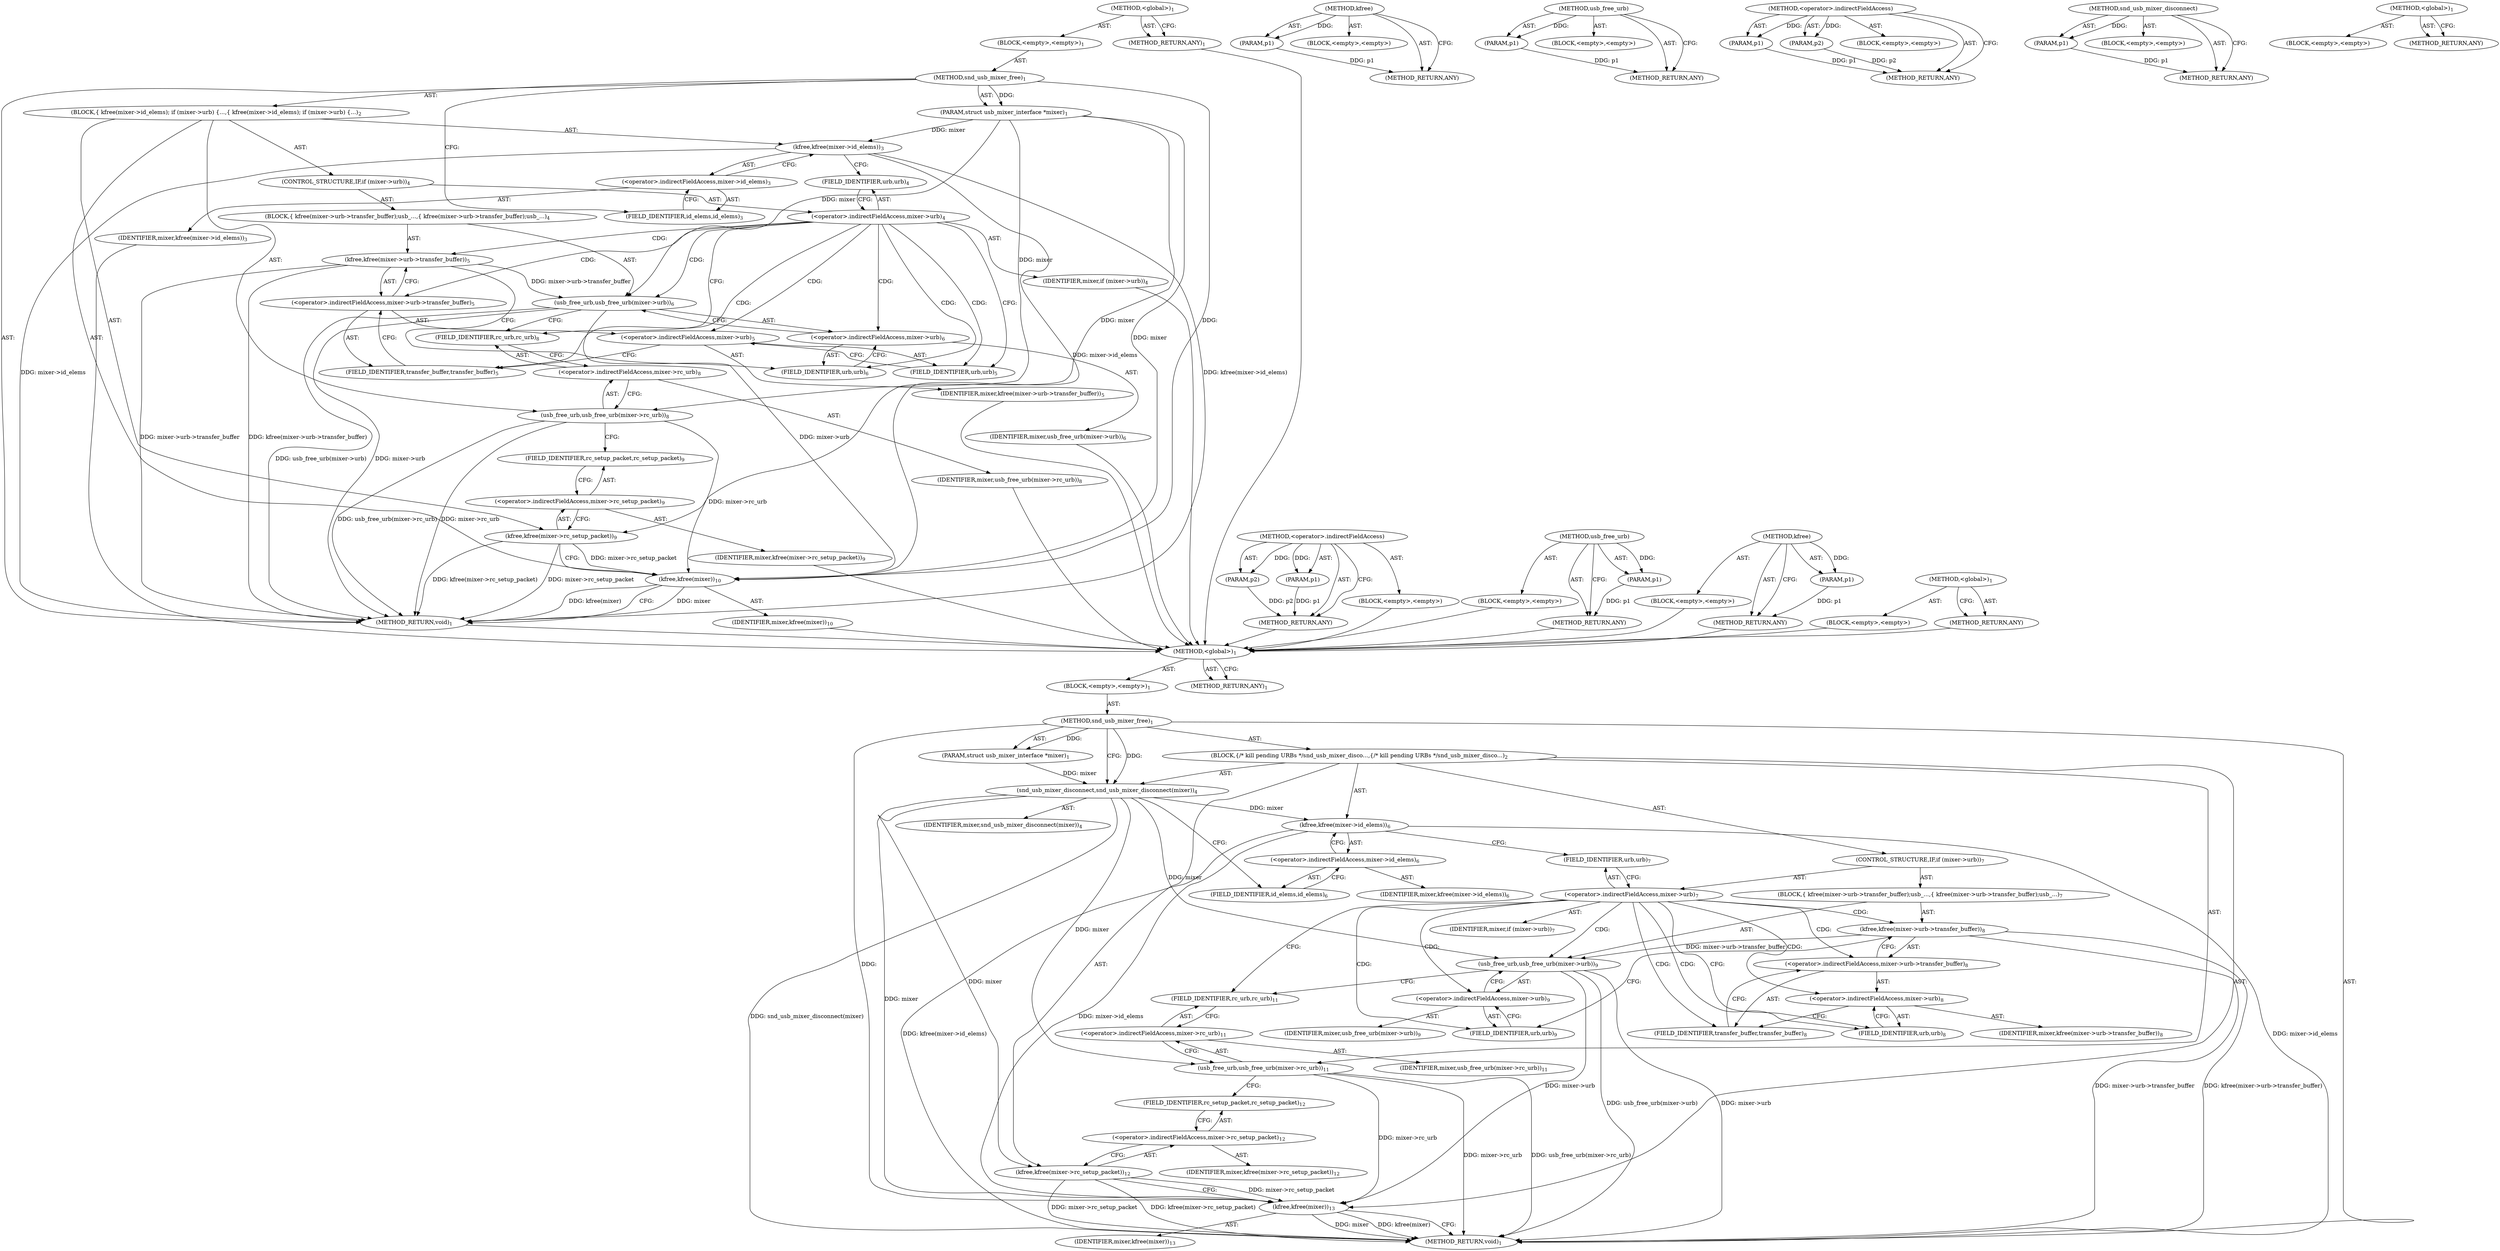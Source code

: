 digraph "&lt;global&gt;" {
vulnerable_6 [label=<(METHOD,&lt;global&gt;)<SUB>1</SUB>>];
vulnerable_7 [label=<(BLOCK,&lt;empty&gt;,&lt;empty&gt;)<SUB>1</SUB>>];
vulnerable_8 [label=<(METHOD,snd_usb_mixer_free)<SUB>1</SUB>>];
vulnerable_9 [label=<(PARAM,struct usb_mixer_interface *mixer)<SUB>1</SUB>>];
vulnerable_10 [label=<(BLOCK,{
 	kfree(mixer-&gt;id_elems);
 	if (mixer-&gt;urb) {...,{
 	kfree(mixer-&gt;id_elems);
 	if (mixer-&gt;urb) {...)<SUB>2</SUB>>];
vulnerable_11 [label=<(kfree,kfree(mixer-&gt;id_elems))<SUB>3</SUB>>];
vulnerable_12 [label=<(&lt;operator&gt;.indirectFieldAccess,mixer-&gt;id_elems)<SUB>3</SUB>>];
vulnerable_13 [label=<(IDENTIFIER,mixer,kfree(mixer-&gt;id_elems))<SUB>3</SUB>>];
vulnerable_14 [label=<(FIELD_IDENTIFIER,id_elems,id_elems)<SUB>3</SUB>>];
vulnerable_15 [label=<(CONTROL_STRUCTURE,IF,if (mixer-&gt;urb))<SUB>4</SUB>>];
vulnerable_16 [label=<(&lt;operator&gt;.indirectFieldAccess,mixer-&gt;urb)<SUB>4</SUB>>];
vulnerable_17 [label=<(IDENTIFIER,mixer,if (mixer-&gt;urb))<SUB>4</SUB>>];
vulnerable_18 [label=<(FIELD_IDENTIFIER,urb,urb)<SUB>4</SUB>>];
vulnerable_19 [label=<(BLOCK,{
 		kfree(mixer-&gt;urb-&gt;transfer_buffer);
		usb_...,{
 		kfree(mixer-&gt;urb-&gt;transfer_buffer);
		usb_...)<SUB>4</SUB>>];
vulnerable_20 [label=<(kfree,kfree(mixer-&gt;urb-&gt;transfer_buffer))<SUB>5</SUB>>];
vulnerable_21 [label=<(&lt;operator&gt;.indirectFieldAccess,mixer-&gt;urb-&gt;transfer_buffer)<SUB>5</SUB>>];
vulnerable_22 [label=<(&lt;operator&gt;.indirectFieldAccess,mixer-&gt;urb)<SUB>5</SUB>>];
vulnerable_23 [label=<(IDENTIFIER,mixer,kfree(mixer-&gt;urb-&gt;transfer_buffer))<SUB>5</SUB>>];
vulnerable_24 [label=<(FIELD_IDENTIFIER,urb,urb)<SUB>5</SUB>>];
vulnerable_25 [label=<(FIELD_IDENTIFIER,transfer_buffer,transfer_buffer)<SUB>5</SUB>>];
vulnerable_26 [label=<(usb_free_urb,usb_free_urb(mixer-&gt;urb))<SUB>6</SUB>>];
vulnerable_27 [label=<(&lt;operator&gt;.indirectFieldAccess,mixer-&gt;urb)<SUB>6</SUB>>];
vulnerable_28 [label=<(IDENTIFIER,mixer,usb_free_urb(mixer-&gt;urb))<SUB>6</SUB>>];
vulnerable_29 [label=<(FIELD_IDENTIFIER,urb,urb)<SUB>6</SUB>>];
vulnerable_30 [label=<(usb_free_urb,usb_free_urb(mixer-&gt;rc_urb))<SUB>8</SUB>>];
vulnerable_31 [label=<(&lt;operator&gt;.indirectFieldAccess,mixer-&gt;rc_urb)<SUB>8</SUB>>];
vulnerable_32 [label=<(IDENTIFIER,mixer,usb_free_urb(mixer-&gt;rc_urb))<SUB>8</SUB>>];
vulnerable_33 [label=<(FIELD_IDENTIFIER,rc_urb,rc_urb)<SUB>8</SUB>>];
vulnerable_34 [label=<(kfree,kfree(mixer-&gt;rc_setup_packet))<SUB>9</SUB>>];
vulnerable_35 [label=<(&lt;operator&gt;.indirectFieldAccess,mixer-&gt;rc_setup_packet)<SUB>9</SUB>>];
vulnerable_36 [label=<(IDENTIFIER,mixer,kfree(mixer-&gt;rc_setup_packet))<SUB>9</SUB>>];
vulnerable_37 [label=<(FIELD_IDENTIFIER,rc_setup_packet,rc_setup_packet)<SUB>9</SUB>>];
vulnerable_38 [label=<(kfree,kfree(mixer))<SUB>10</SUB>>];
vulnerable_39 [label=<(IDENTIFIER,mixer,kfree(mixer))<SUB>10</SUB>>];
vulnerable_40 [label=<(METHOD_RETURN,void)<SUB>1</SUB>>];
vulnerable_42 [label=<(METHOD_RETURN,ANY)<SUB>1</SUB>>];
vulnerable_61 [label=<(METHOD,&lt;operator&gt;.indirectFieldAccess)>];
vulnerable_62 [label=<(PARAM,p1)>];
vulnerable_63 [label=<(PARAM,p2)>];
vulnerable_64 [label=<(BLOCK,&lt;empty&gt;,&lt;empty&gt;)>];
vulnerable_65 [label=<(METHOD_RETURN,ANY)>];
vulnerable_66 [label=<(METHOD,usb_free_urb)>];
vulnerable_67 [label=<(PARAM,p1)>];
vulnerable_68 [label=<(BLOCK,&lt;empty&gt;,&lt;empty&gt;)>];
vulnerable_69 [label=<(METHOD_RETURN,ANY)>];
vulnerable_57 [label=<(METHOD,kfree)>];
vulnerable_58 [label=<(PARAM,p1)>];
vulnerable_59 [label=<(BLOCK,&lt;empty&gt;,&lt;empty&gt;)>];
vulnerable_60 [label=<(METHOD_RETURN,ANY)>];
vulnerable_51 [label=<(METHOD,&lt;global&gt;)<SUB>1</SUB>>];
vulnerable_52 [label=<(BLOCK,&lt;empty&gt;,&lt;empty&gt;)>];
vulnerable_53 [label=<(METHOD_RETURN,ANY)>];
fixed_6 [label=<(METHOD,&lt;global&gt;)<SUB>1</SUB>>];
fixed_7 [label=<(BLOCK,&lt;empty&gt;,&lt;empty&gt;)<SUB>1</SUB>>];
fixed_8 [label=<(METHOD,snd_usb_mixer_free)<SUB>1</SUB>>];
fixed_9 [label=<(PARAM,struct usb_mixer_interface *mixer)<SUB>1</SUB>>];
fixed_10 [label=<(BLOCK,{
	/* kill pending URBs */
	snd_usb_mixer_disco...,{
	/* kill pending URBs */
	snd_usb_mixer_disco...)<SUB>2</SUB>>];
fixed_11 [label=<(snd_usb_mixer_disconnect,snd_usb_mixer_disconnect(mixer))<SUB>4</SUB>>];
fixed_12 [label=<(IDENTIFIER,mixer,snd_usb_mixer_disconnect(mixer))<SUB>4</SUB>>];
fixed_13 [label=<(kfree,kfree(mixer-&gt;id_elems))<SUB>6</SUB>>];
fixed_14 [label=<(&lt;operator&gt;.indirectFieldAccess,mixer-&gt;id_elems)<SUB>6</SUB>>];
fixed_15 [label=<(IDENTIFIER,mixer,kfree(mixer-&gt;id_elems))<SUB>6</SUB>>];
fixed_16 [label=<(FIELD_IDENTIFIER,id_elems,id_elems)<SUB>6</SUB>>];
fixed_17 [label=<(CONTROL_STRUCTURE,IF,if (mixer-&gt;urb))<SUB>7</SUB>>];
fixed_18 [label=<(&lt;operator&gt;.indirectFieldAccess,mixer-&gt;urb)<SUB>7</SUB>>];
fixed_19 [label=<(IDENTIFIER,mixer,if (mixer-&gt;urb))<SUB>7</SUB>>];
fixed_20 [label=<(FIELD_IDENTIFIER,urb,urb)<SUB>7</SUB>>];
fixed_21 [label=<(BLOCK,{
 		kfree(mixer-&gt;urb-&gt;transfer_buffer);
		usb_...,{
 		kfree(mixer-&gt;urb-&gt;transfer_buffer);
		usb_...)<SUB>7</SUB>>];
fixed_22 [label=<(kfree,kfree(mixer-&gt;urb-&gt;transfer_buffer))<SUB>8</SUB>>];
fixed_23 [label=<(&lt;operator&gt;.indirectFieldAccess,mixer-&gt;urb-&gt;transfer_buffer)<SUB>8</SUB>>];
fixed_24 [label=<(&lt;operator&gt;.indirectFieldAccess,mixer-&gt;urb)<SUB>8</SUB>>];
fixed_25 [label=<(IDENTIFIER,mixer,kfree(mixer-&gt;urb-&gt;transfer_buffer))<SUB>8</SUB>>];
fixed_26 [label=<(FIELD_IDENTIFIER,urb,urb)<SUB>8</SUB>>];
fixed_27 [label=<(FIELD_IDENTIFIER,transfer_buffer,transfer_buffer)<SUB>8</SUB>>];
fixed_28 [label=<(usb_free_urb,usb_free_urb(mixer-&gt;urb))<SUB>9</SUB>>];
fixed_29 [label=<(&lt;operator&gt;.indirectFieldAccess,mixer-&gt;urb)<SUB>9</SUB>>];
fixed_30 [label=<(IDENTIFIER,mixer,usb_free_urb(mixer-&gt;urb))<SUB>9</SUB>>];
fixed_31 [label=<(FIELD_IDENTIFIER,urb,urb)<SUB>9</SUB>>];
fixed_32 [label=<(usb_free_urb,usb_free_urb(mixer-&gt;rc_urb))<SUB>11</SUB>>];
fixed_33 [label=<(&lt;operator&gt;.indirectFieldAccess,mixer-&gt;rc_urb)<SUB>11</SUB>>];
fixed_34 [label=<(IDENTIFIER,mixer,usb_free_urb(mixer-&gt;rc_urb))<SUB>11</SUB>>];
fixed_35 [label=<(FIELD_IDENTIFIER,rc_urb,rc_urb)<SUB>11</SUB>>];
fixed_36 [label=<(kfree,kfree(mixer-&gt;rc_setup_packet))<SUB>12</SUB>>];
fixed_37 [label=<(&lt;operator&gt;.indirectFieldAccess,mixer-&gt;rc_setup_packet)<SUB>12</SUB>>];
fixed_38 [label=<(IDENTIFIER,mixer,kfree(mixer-&gt;rc_setup_packet))<SUB>12</SUB>>];
fixed_39 [label=<(FIELD_IDENTIFIER,rc_setup_packet,rc_setup_packet)<SUB>12</SUB>>];
fixed_40 [label=<(kfree,kfree(mixer))<SUB>13</SUB>>];
fixed_41 [label=<(IDENTIFIER,mixer,kfree(mixer))<SUB>13</SUB>>];
fixed_42 [label=<(METHOD_RETURN,void)<SUB>1</SUB>>];
fixed_44 [label=<(METHOD_RETURN,ANY)<SUB>1</SUB>>];
fixed_63 [label=<(METHOD,kfree)>];
fixed_64 [label=<(PARAM,p1)>];
fixed_65 [label=<(BLOCK,&lt;empty&gt;,&lt;empty&gt;)>];
fixed_66 [label=<(METHOD_RETURN,ANY)>];
fixed_72 [label=<(METHOD,usb_free_urb)>];
fixed_73 [label=<(PARAM,p1)>];
fixed_74 [label=<(BLOCK,&lt;empty&gt;,&lt;empty&gt;)>];
fixed_75 [label=<(METHOD_RETURN,ANY)>];
fixed_67 [label=<(METHOD,&lt;operator&gt;.indirectFieldAccess)>];
fixed_68 [label=<(PARAM,p1)>];
fixed_69 [label=<(PARAM,p2)>];
fixed_70 [label=<(BLOCK,&lt;empty&gt;,&lt;empty&gt;)>];
fixed_71 [label=<(METHOD_RETURN,ANY)>];
fixed_59 [label=<(METHOD,snd_usb_mixer_disconnect)>];
fixed_60 [label=<(PARAM,p1)>];
fixed_61 [label=<(BLOCK,&lt;empty&gt;,&lt;empty&gt;)>];
fixed_62 [label=<(METHOD_RETURN,ANY)>];
fixed_53 [label=<(METHOD,&lt;global&gt;)<SUB>1</SUB>>];
fixed_54 [label=<(BLOCK,&lt;empty&gt;,&lt;empty&gt;)>];
fixed_55 [label=<(METHOD_RETURN,ANY)>];
vulnerable_6 -> vulnerable_7  [key=0, label="AST: "];
vulnerable_6 -> vulnerable_42  [key=0, label="AST: "];
vulnerable_6 -> vulnerable_42  [key=1, label="CFG: "];
vulnerable_7 -> vulnerable_8  [key=0, label="AST: "];
vulnerable_8 -> vulnerable_9  [key=0, label="AST: "];
vulnerable_8 -> vulnerable_9  [key=1, label="DDG: "];
vulnerable_8 -> vulnerable_10  [key=0, label="AST: "];
vulnerable_8 -> vulnerable_40  [key=0, label="AST: "];
vulnerable_8 -> vulnerable_14  [key=0, label="CFG: "];
vulnerable_8 -> vulnerable_38  [key=0, label="DDG: "];
vulnerable_9 -> vulnerable_11  [key=0, label="DDG: mixer"];
vulnerable_9 -> vulnerable_30  [key=0, label="DDG: mixer"];
vulnerable_9 -> vulnerable_34  [key=0, label="DDG: mixer"];
vulnerable_9 -> vulnerable_38  [key=0, label="DDG: mixer"];
vulnerable_9 -> vulnerable_26  [key=0, label="DDG: mixer"];
vulnerable_10 -> vulnerable_11  [key=0, label="AST: "];
vulnerable_10 -> vulnerable_15  [key=0, label="AST: "];
vulnerable_10 -> vulnerable_30  [key=0, label="AST: "];
vulnerable_10 -> vulnerable_34  [key=0, label="AST: "];
vulnerable_10 -> vulnerable_38  [key=0, label="AST: "];
vulnerable_11 -> vulnerable_12  [key=0, label="AST: "];
vulnerable_11 -> vulnerable_18  [key=0, label="CFG: "];
vulnerable_11 -> vulnerable_40  [key=0, label="DDG: mixer-&gt;id_elems"];
vulnerable_11 -> vulnerable_40  [key=1, label="DDG: kfree(mixer-&gt;id_elems)"];
vulnerable_11 -> vulnerable_38  [key=0, label="DDG: mixer-&gt;id_elems"];
vulnerable_12 -> vulnerable_13  [key=0, label="AST: "];
vulnerable_12 -> vulnerable_14  [key=0, label="AST: "];
vulnerable_12 -> vulnerable_11  [key=0, label="CFG: "];
vulnerable_13 -> fixed_6  [key=0];
vulnerable_14 -> vulnerable_12  [key=0, label="CFG: "];
vulnerable_15 -> vulnerable_16  [key=0, label="AST: "];
vulnerable_15 -> vulnerable_19  [key=0, label="AST: "];
vulnerable_16 -> vulnerable_17  [key=0, label="AST: "];
vulnerable_16 -> vulnerable_18  [key=0, label="AST: "];
vulnerable_16 -> vulnerable_24  [key=0, label="CFG: "];
vulnerable_16 -> vulnerable_24  [key=1, label="CDG: "];
vulnerable_16 -> vulnerable_33  [key=0, label="CFG: "];
vulnerable_16 -> vulnerable_20  [key=0, label="CDG: "];
vulnerable_16 -> vulnerable_29  [key=0, label="CDG: "];
vulnerable_16 -> vulnerable_25  [key=0, label="CDG: "];
vulnerable_16 -> vulnerable_21  [key=0, label="CDG: "];
vulnerable_16 -> vulnerable_22  [key=0, label="CDG: "];
vulnerable_16 -> vulnerable_26  [key=0, label="CDG: "];
vulnerable_16 -> vulnerable_27  [key=0, label="CDG: "];
vulnerable_17 -> fixed_6  [key=0];
vulnerable_18 -> vulnerable_16  [key=0, label="CFG: "];
vulnerable_19 -> vulnerable_20  [key=0, label="AST: "];
vulnerable_19 -> vulnerable_26  [key=0, label="AST: "];
vulnerable_20 -> vulnerable_21  [key=0, label="AST: "];
vulnerable_20 -> vulnerable_29  [key=0, label="CFG: "];
vulnerable_20 -> vulnerable_40  [key=0, label="DDG: mixer-&gt;urb-&gt;transfer_buffer"];
vulnerable_20 -> vulnerable_40  [key=1, label="DDG: kfree(mixer-&gt;urb-&gt;transfer_buffer)"];
vulnerable_20 -> vulnerable_26  [key=0, label="DDG: mixer-&gt;urb-&gt;transfer_buffer"];
vulnerable_21 -> vulnerable_22  [key=0, label="AST: "];
vulnerable_21 -> vulnerable_25  [key=0, label="AST: "];
vulnerable_21 -> vulnerable_20  [key=0, label="CFG: "];
vulnerable_22 -> vulnerable_23  [key=0, label="AST: "];
vulnerable_22 -> vulnerable_24  [key=0, label="AST: "];
vulnerable_22 -> vulnerable_25  [key=0, label="CFG: "];
vulnerable_23 -> fixed_6  [key=0];
vulnerable_24 -> vulnerable_22  [key=0, label="CFG: "];
vulnerable_25 -> vulnerable_21  [key=0, label="CFG: "];
vulnerable_26 -> vulnerable_27  [key=0, label="AST: "];
vulnerable_26 -> vulnerable_33  [key=0, label="CFG: "];
vulnerable_26 -> vulnerable_40  [key=0, label="DDG: mixer-&gt;urb"];
vulnerable_26 -> vulnerable_40  [key=1, label="DDG: usb_free_urb(mixer-&gt;urb)"];
vulnerable_26 -> vulnerable_38  [key=0, label="DDG: mixer-&gt;urb"];
vulnerable_27 -> vulnerable_28  [key=0, label="AST: "];
vulnerable_27 -> vulnerable_29  [key=0, label="AST: "];
vulnerable_27 -> vulnerable_26  [key=0, label="CFG: "];
vulnerable_28 -> fixed_6  [key=0];
vulnerable_29 -> vulnerable_27  [key=0, label="CFG: "];
vulnerable_30 -> vulnerable_31  [key=0, label="AST: "];
vulnerable_30 -> vulnerable_37  [key=0, label="CFG: "];
vulnerable_30 -> vulnerable_40  [key=0, label="DDG: mixer-&gt;rc_urb"];
vulnerable_30 -> vulnerable_40  [key=1, label="DDG: usb_free_urb(mixer-&gt;rc_urb)"];
vulnerable_30 -> vulnerable_38  [key=0, label="DDG: mixer-&gt;rc_urb"];
vulnerable_31 -> vulnerable_32  [key=0, label="AST: "];
vulnerable_31 -> vulnerable_33  [key=0, label="AST: "];
vulnerable_31 -> vulnerable_30  [key=0, label="CFG: "];
vulnerable_32 -> fixed_6  [key=0];
vulnerable_33 -> vulnerable_31  [key=0, label="CFG: "];
vulnerable_34 -> vulnerable_35  [key=0, label="AST: "];
vulnerable_34 -> vulnerable_38  [key=0, label="CFG: "];
vulnerable_34 -> vulnerable_38  [key=1, label="DDG: mixer-&gt;rc_setup_packet"];
vulnerable_34 -> vulnerable_40  [key=0, label="DDG: mixer-&gt;rc_setup_packet"];
vulnerable_34 -> vulnerable_40  [key=1, label="DDG: kfree(mixer-&gt;rc_setup_packet)"];
vulnerable_35 -> vulnerable_36  [key=0, label="AST: "];
vulnerable_35 -> vulnerable_37  [key=0, label="AST: "];
vulnerable_35 -> vulnerable_34  [key=0, label="CFG: "];
vulnerable_36 -> fixed_6  [key=0];
vulnerable_37 -> vulnerable_35  [key=0, label="CFG: "];
vulnerable_38 -> vulnerable_39  [key=0, label="AST: "];
vulnerable_38 -> vulnerable_40  [key=0, label="CFG: "];
vulnerable_38 -> vulnerable_40  [key=1, label="DDG: mixer"];
vulnerable_38 -> vulnerable_40  [key=2, label="DDG: kfree(mixer)"];
vulnerable_39 -> fixed_6  [key=0];
vulnerable_40 -> fixed_6  [key=0];
vulnerable_42 -> fixed_6  [key=0];
vulnerable_61 -> vulnerable_62  [key=0, label="AST: "];
vulnerable_61 -> vulnerable_62  [key=1, label="DDG: "];
vulnerable_61 -> vulnerable_64  [key=0, label="AST: "];
vulnerable_61 -> vulnerable_63  [key=0, label="AST: "];
vulnerable_61 -> vulnerable_63  [key=1, label="DDG: "];
vulnerable_61 -> vulnerable_65  [key=0, label="AST: "];
vulnerable_61 -> vulnerable_65  [key=1, label="CFG: "];
vulnerable_62 -> vulnerable_65  [key=0, label="DDG: p1"];
vulnerable_63 -> vulnerable_65  [key=0, label="DDG: p2"];
vulnerable_64 -> fixed_6  [key=0];
vulnerable_65 -> fixed_6  [key=0];
vulnerable_66 -> vulnerable_67  [key=0, label="AST: "];
vulnerable_66 -> vulnerable_67  [key=1, label="DDG: "];
vulnerable_66 -> vulnerable_68  [key=0, label="AST: "];
vulnerable_66 -> vulnerable_69  [key=0, label="AST: "];
vulnerable_66 -> vulnerable_69  [key=1, label="CFG: "];
vulnerable_67 -> vulnerable_69  [key=0, label="DDG: p1"];
vulnerable_68 -> fixed_6  [key=0];
vulnerable_69 -> fixed_6  [key=0];
vulnerable_57 -> vulnerable_58  [key=0, label="AST: "];
vulnerable_57 -> vulnerable_58  [key=1, label="DDG: "];
vulnerable_57 -> vulnerable_59  [key=0, label="AST: "];
vulnerable_57 -> vulnerable_60  [key=0, label="AST: "];
vulnerable_57 -> vulnerable_60  [key=1, label="CFG: "];
vulnerable_58 -> vulnerable_60  [key=0, label="DDG: p1"];
vulnerable_59 -> fixed_6  [key=0];
vulnerable_60 -> fixed_6  [key=0];
vulnerable_51 -> vulnerable_52  [key=0, label="AST: "];
vulnerable_51 -> vulnerable_53  [key=0, label="AST: "];
vulnerable_51 -> vulnerable_53  [key=1, label="CFG: "];
vulnerable_52 -> fixed_6  [key=0];
vulnerable_53 -> fixed_6  [key=0];
fixed_6 -> fixed_7  [key=0, label="AST: "];
fixed_6 -> fixed_44  [key=0, label="AST: "];
fixed_6 -> fixed_44  [key=1, label="CFG: "];
fixed_7 -> fixed_8  [key=0, label="AST: "];
fixed_8 -> fixed_9  [key=0, label="AST: "];
fixed_8 -> fixed_9  [key=1, label="DDG: "];
fixed_8 -> fixed_10  [key=0, label="AST: "];
fixed_8 -> fixed_42  [key=0, label="AST: "];
fixed_8 -> fixed_11  [key=0, label="CFG: "];
fixed_8 -> fixed_11  [key=1, label="DDG: "];
fixed_8 -> fixed_40  [key=0, label="DDG: "];
fixed_9 -> fixed_11  [key=0, label="DDG: mixer"];
fixed_10 -> fixed_11  [key=0, label="AST: "];
fixed_10 -> fixed_13  [key=0, label="AST: "];
fixed_10 -> fixed_17  [key=0, label="AST: "];
fixed_10 -> fixed_32  [key=0, label="AST: "];
fixed_10 -> fixed_36  [key=0, label="AST: "];
fixed_10 -> fixed_40  [key=0, label="AST: "];
fixed_11 -> fixed_12  [key=0, label="AST: "];
fixed_11 -> fixed_16  [key=0, label="CFG: "];
fixed_11 -> fixed_42  [key=0, label="DDG: snd_usb_mixer_disconnect(mixer)"];
fixed_11 -> fixed_13  [key=0, label="DDG: mixer"];
fixed_11 -> fixed_32  [key=0, label="DDG: mixer"];
fixed_11 -> fixed_36  [key=0, label="DDG: mixer"];
fixed_11 -> fixed_40  [key=0, label="DDG: mixer"];
fixed_11 -> fixed_28  [key=0, label="DDG: mixer"];
fixed_13 -> fixed_14  [key=0, label="AST: "];
fixed_13 -> fixed_20  [key=0, label="CFG: "];
fixed_13 -> fixed_42  [key=0, label="DDG: mixer-&gt;id_elems"];
fixed_13 -> fixed_42  [key=1, label="DDG: kfree(mixer-&gt;id_elems)"];
fixed_13 -> fixed_40  [key=0, label="DDG: mixer-&gt;id_elems"];
fixed_14 -> fixed_15  [key=0, label="AST: "];
fixed_14 -> fixed_16  [key=0, label="AST: "];
fixed_14 -> fixed_13  [key=0, label="CFG: "];
fixed_16 -> fixed_14  [key=0, label="CFG: "];
fixed_17 -> fixed_18  [key=0, label="AST: "];
fixed_17 -> fixed_21  [key=0, label="AST: "];
fixed_18 -> fixed_19  [key=0, label="AST: "];
fixed_18 -> fixed_20  [key=0, label="AST: "];
fixed_18 -> fixed_26  [key=0, label="CFG: "];
fixed_18 -> fixed_26  [key=1, label="CDG: "];
fixed_18 -> fixed_35  [key=0, label="CFG: "];
fixed_18 -> fixed_24  [key=0, label="CDG: "];
fixed_18 -> fixed_29  [key=0, label="CDG: "];
fixed_18 -> fixed_22  [key=0, label="CDG: "];
fixed_18 -> fixed_23  [key=0, label="CDG: "];
fixed_18 -> fixed_28  [key=0, label="CDG: "];
fixed_18 -> fixed_27  [key=0, label="CDG: "];
fixed_18 -> fixed_31  [key=0, label="CDG: "];
fixed_20 -> fixed_18  [key=0, label="CFG: "];
fixed_21 -> fixed_22  [key=0, label="AST: "];
fixed_21 -> fixed_28  [key=0, label="AST: "];
fixed_22 -> fixed_23  [key=0, label="AST: "];
fixed_22 -> fixed_31  [key=0, label="CFG: "];
fixed_22 -> fixed_42  [key=0, label="DDG: mixer-&gt;urb-&gt;transfer_buffer"];
fixed_22 -> fixed_42  [key=1, label="DDG: kfree(mixer-&gt;urb-&gt;transfer_buffer)"];
fixed_22 -> fixed_28  [key=0, label="DDG: mixer-&gt;urb-&gt;transfer_buffer"];
fixed_23 -> fixed_24  [key=0, label="AST: "];
fixed_23 -> fixed_27  [key=0, label="AST: "];
fixed_23 -> fixed_22  [key=0, label="CFG: "];
fixed_24 -> fixed_25  [key=0, label="AST: "];
fixed_24 -> fixed_26  [key=0, label="AST: "];
fixed_24 -> fixed_27  [key=0, label="CFG: "];
fixed_26 -> fixed_24  [key=0, label="CFG: "];
fixed_27 -> fixed_23  [key=0, label="CFG: "];
fixed_28 -> fixed_29  [key=0, label="AST: "];
fixed_28 -> fixed_35  [key=0, label="CFG: "];
fixed_28 -> fixed_42  [key=0, label="DDG: mixer-&gt;urb"];
fixed_28 -> fixed_42  [key=1, label="DDG: usb_free_urb(mixer-&gt;urb)"];
fixed_28 -> fixed_40  [key=0, label="DDG: mixer-&gt;urb"];
fixed_29 -> fixed_30  [key=0, label="AST: "];
fixed_29 -> fixed_31  [key=0, label="AST: "];
fixed_29 -> fixed_28  [key=0, label="CFG: "];
fixed_31 -> fixed_29  [key=0, label="CFG: "];
fixed_32 -> fixed_33  [key=0, label="AST: "];
fixed_32 -> fixed_39  [key=0, label="CFG: "];
fixed_32 -> fixed_42  [key=0, label="DDG: mixer-&gt;rc_urb"];
fixed_32 -> fixed_42  [key=1, label="DDG: usb_free_urb(mixer-&gt;rc_urb)"];
fixed_32 -> fixed_40  [key=0, label="DDG: mixer-&gt;rc_urb"];
fixed_33 -> fixed_34  [key=0, label="AST: "];
fixed_33 -> fixed_35  [key=0, label="AST: "];
fixed_33 -> fixed_32  [key=0, label="CFG: "];
fixed_35 -> fixed_33  [key=0, label="CFG: "];
fixed_36 -> fixed_37  [key=0, label="AST: "];
fixed_36 -> fixed_40  [key=0, label="CFG: "];
fixed_36 -> fixed_40  [key=1, label="DDG: mixer-&gt;rc_setup_packet"];
fixed_36 -> fixed_42  [key=0, label="DDG: mixer-&gt;rc_setup_packet"];
fixed_36 -> fixed_42  [key=1, label="DDG: kfree(mixer-&gt;rc_setup_packet)"];
fixed_37 -> fixed_38  [key=0, label="AST: "];
fixed_37 -> fixed_39  [key=0, label="AST: "];
fixed_37 -> fixed_36  [key=0, label="CFG: "];
fixed_39 -> fixed_37  [key=0, label="CFG: "];
fixed_40 -> fixed_41  [key=0, label="AST: "];
fixed_40 -> fixed_42  [key=0, label="CFG: "];
fixed_40 -> fixed_42  [key=1, label="DDG: mixer"];
fixed_40 -> fixed_42  [key=2, label="DDG: kfree(mixer)"];
fixed_63 -> fixed_64  [key=0, label="AST: "];
fixed_63 -> fixed_64  [key=1, label="DDG: "];
fixed_63 -> fixed_65  [key=0, label="AST: "];
fixed_63 -> fixed_66  [key=0, label="AST: "];
fixed_63 -> fixed_66  [key=1, label="CFG: "];
fixed_64 -> fixed_66  [key=0, label="DDG: p1"];
fixed_72 -> fixed_73  [key=0, label="AST: "];
fixed_72 -> fixed_73  [key=1, label="DDG: "];
fixed_72 -> fixed_74  [key=0, label="AST: "];
fixed_72 -> fixed_75  [key=0, label="AST: "];
fixed_72 -> fixed_75  [key=1, label="CFG: "];
fixed_73 -> fixed_75  [key=0, label="DDG: p1"];
fixed_67 -> fixed_68  [key=0, label="AST: "];
fixed_67 -> fixed_68  [key=1, label="DDG: "];
fixed_67 -> fixed_70  [key=0, label="AST: "];
fixed_67 -> fixed_69  [key=0, label="AST: "];
fixed_67 -> fixed_69  [key=1, label="DDG: "];
fixed_67 -> fixed_71  [key=0, label="AST: "];
fixed_67 -> fixed_71  [key=1, label="CFG: "];
fixed_68 -> fixed_71  [key=0, label="DDG: p1"];
fixed_69 -> fixed_71  [key=0, label="DDG: p2"];
fixed_59 -> fixed_60  [key=0, label="AST: "];
fixed_59 -> fixed_60  [key=1, label="DDG: "];
fixed_59 -> fixed_61  [key=0, label="AST: "];
fixed_59 -> fixed_62  [key=0, label="AST: "];
fixed_59 -> fixed_62  [key=1, label="CFG: "];
fixed_60 -> fixed_62  [key=0, label="DDG: p1"];
fixed_53 -> fixed_54  [key=0, label="AST: "];
fixed_53 -> fixed_55  [key=0, label="AST: "];
fixed_53 -> fixed_55  [key=1, label="CFG: "];
}
